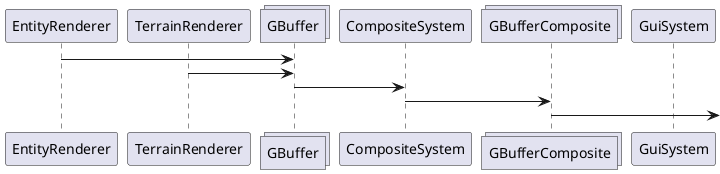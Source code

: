 @startuml
'https://plantuml.com/sequence-diagram

participant EntityRenderer
participant TerrainRenderer

collections GBuffer

participant CompositeSystem

collections GBufferComposite

participant GuiSystem

EntityRenderer -> GBuffer
TerrainRenderer -> GBuffer

GBuffer -> CompositeSystem

CompositeSystem -> GBufferComposite

GBufferComposite ->














@enduml